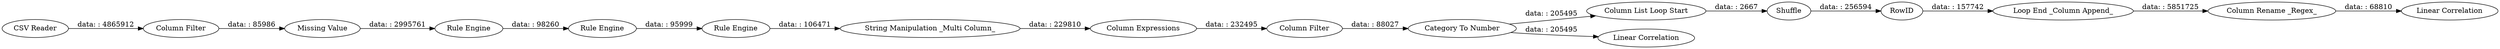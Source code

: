 digraph {
	"-2965226391059022984_1" [label="CSV Reader"]
	"4069471424472478935_38" [label="Column Filter"]
	"-2965226391059022984_28" [label="Loop End _Column Append_"]
	"4069471424472478935_37" [label="Column Expressions"]
	"-2965226391059022984_33" [label="Column Rename _Regex_"]
	"4069471424472478935_35" [label="Rule Engine"]
	"-2965226391059022984_26" [label="Column List Loop Start"]
	"4069471424472478935_36" [label="Rule Engine"]
	"-2965226391059022984_31" [label=RowID]
	"-2965226391059022984_25" [label="Category To Number"]
	"-2965226391059022984_3" [label="Column Filter"]
	"-2965226391059022984_30" [label="Linear Correlation"]
	"-2965226391059022984_29" [label="Linear Correlation"]
	"4069471424472478935_24" [label="String Manipulation _Multi Column_"]
	"-2965226391059022984_27" [label=Shuffle]
	"4069471424472478935_34" [label="Rule Engine"]
	"-2965226391059022984_23" [label="Missing Value"]
	"-2965226391059022984_3" -> "-2965226391059022984_23" [label="data: : 85986"]
	"-2965226391059022984_28" -> "-2965226391059022984_33" [label="data: : 5851725"]
	"4069471424472478935_24" -> "4069471424472478935_37" [label="data: : 229810"]
	"4069471424472478935_34" -> "4069471424472478935_35" [label="data: : 98260"]
	"-2965226391059022984_23" -> "4069471424472478935_34" [label="data: : 2995761"]
	"-2965226391059022984_27" -> "-2965226391059022984_31" [label="data: : 256594"]
	"-2965226391059022984_25" -> "-2965226391059022984_26" [label="data: : 205495"]
	"4069471424472478935_38" -> "-2965226391059022984_25" [label="data: : 88027"]
	"-2965226391059022984_1" -> "-2965226391059022984_3" [label="data: : 4865912"]
	"-2965226391059022984_33" -> "-2965226391059022984_29" [label="data: : 68810"]
	"-2965226391059022984_26" -> "-2965226391059022984_27" [label="data: : 2667"]
	"-2965226391059022984_25" -> "-2965226391059022984_30" [label="data: : 205495"]
	"4069471424472478935_35" -> "4069471424472478935_36" [label="data: : 95999"]
	"4069471424472478935_36" -> "4069471424472478935_24" [label="data: : 106471"]
	"4069471424472478935_37" -> "4069471424472478935_38" [label="data: : 232495"]
	"-2965226391059022984_31" -> "-2965226391059022984_28" [label="data: : 157742"]
	rankdir=LR
}
